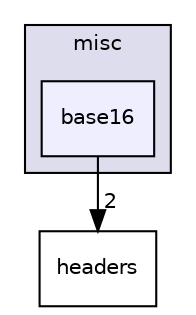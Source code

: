 digraph "M:/Office/!Doutorado/0. RepositorioSVN/HAMSTER_Prototype/branches/JINT2018/include/libtomcrypt-develop/src/misc/base16" {
  compound=true
  node [ fontsize="10", fontname="Helvetica"];
  edge [ labelfontsize="10", labelfontname="Helvetica"];
  subgraph clusterdir_49d796ae77db923c0d34305230029817 {
    graph [ bgcolor="#ddddee", pencolor="black", label="misc" fontname="Helvetica", fontsize="10", URL="dir_49d796ae77db923c0d34305230029817.html"]
  dir_28ce709757e37dfcd144654091aad083 [shape=box, label="base16", style="filled", fillcolor="#eeeeff", pencolor="black", URL="dir_28ce709757e37dfcd144654091aad083.html"];
  }
  dir_a0acb8384b4122a9c7afcf2489cf4036 [shape=box label="headers" URL="dir_a0acb8384b4122a9c7afcf2489cf4036.html"];
  dir_28ce709757e37dfcd144654091aad083->dir_a0acb8384b4122a9c7afcf2489cf4036 [headlabel="2", labeldistance=1.5 headhref="dir_000039_000026.html"];
}

